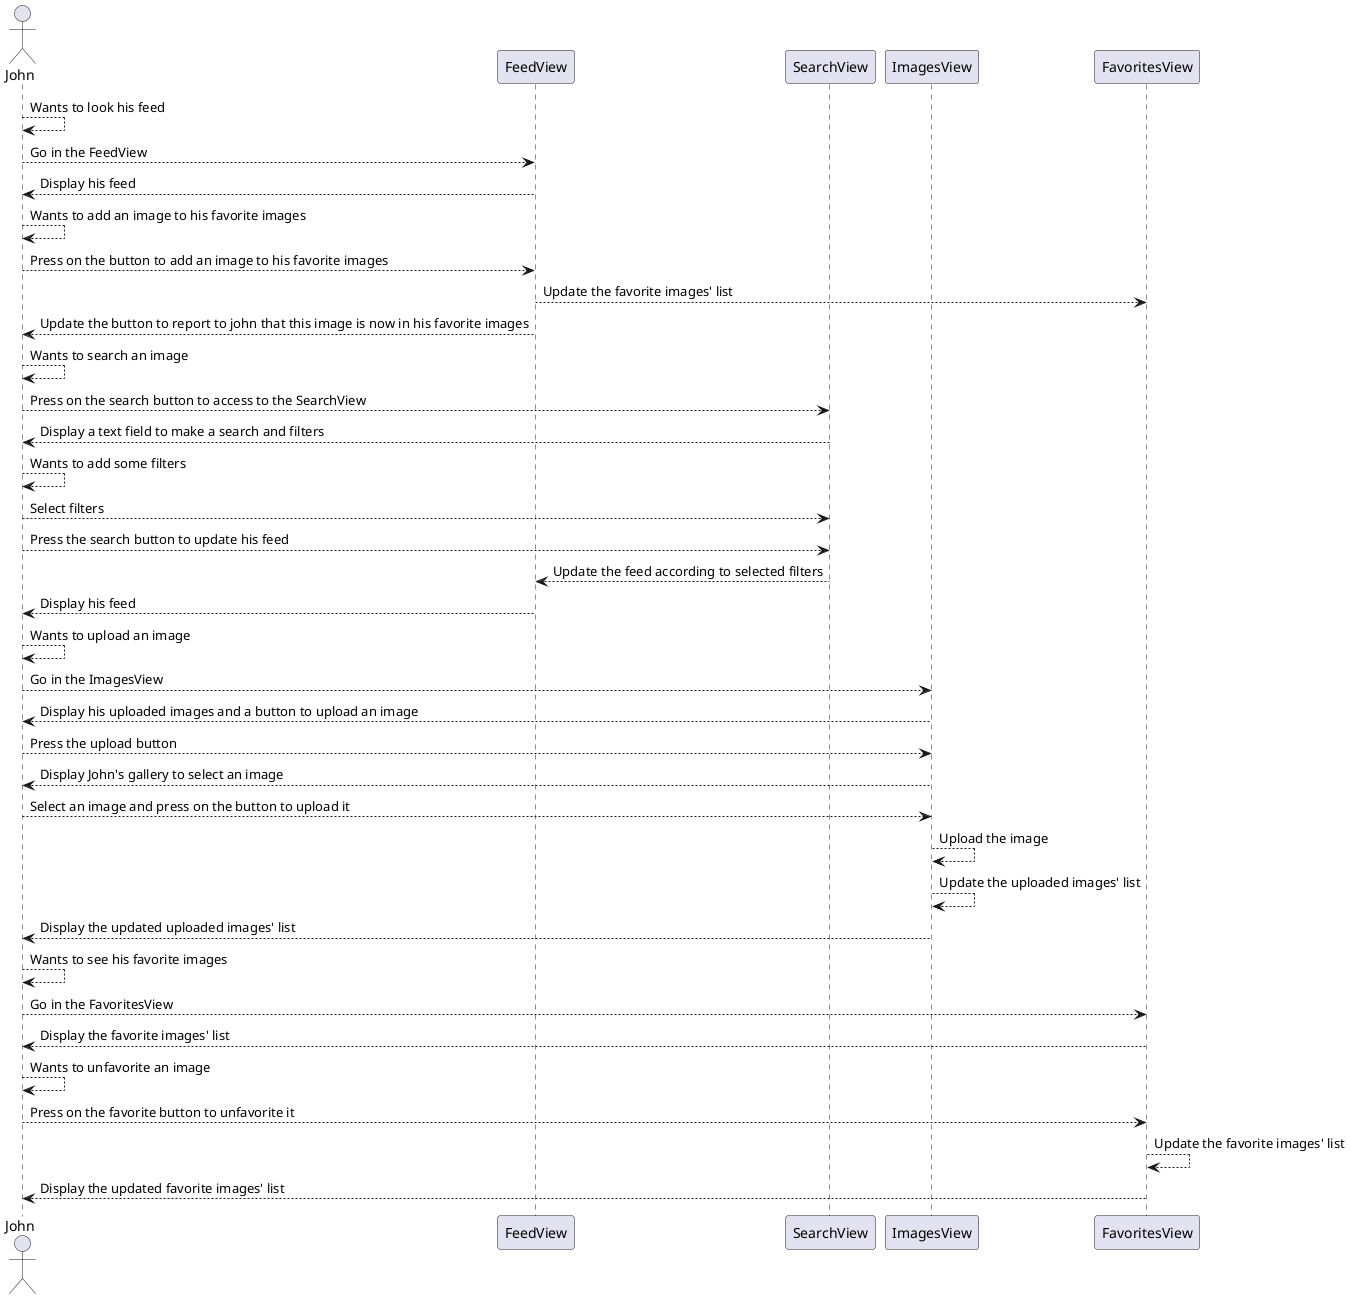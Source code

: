 @startuml sequence
actor John
participant FeedView
participant SearchView
participant ImagesView
participant FavoritesView

John --> John: Wants to look his feed
John --> FeedView: Go in the FeedView
FeedView --> John: Display his feed
John --> John: Wants to add an image to his favorite images
John --> FeedView: Press on the button to add an image to his favorite images
FeedView --> FavoritesView: Update the favorite images' list
FeedView --> John: Update the button to report to john that this image is now in his favorite images
John --> John: Wants to search an image
John --> SearchView: Press on the search button to access to the SearchView
SearchView --> John: Display a text field to make a search and filters
John --> John: Wants to add some filters
John --> SearchView: Select filters
John --> SearchView: Press the search button to update his feed
SearchView --> FeedView: Update the feed according to selected filters
FeedView --> John: Display his feed
John --> John: Wants to upload an image
John --> ImagesView: Go in the ImagesView
ImagesView --> John: Display his uploaded images and a button to upload an image
John --> ImagesView: Press the upload button
ImagesView --> John: Display John's gallery to select an image
John --> ImagesView: Select an image and press on the button to upload it
ImagesView --> ImagesView: Upload the image
ImagesView --> ImagesView: Update the uploaded images' list
ImagesView --> John: Display the updated uploaded images' list
John --> John: Wants to see his favorite images
John --> FavoritesView: Go in the FavoritesView
FavoritesView --> John: Display the favorite images' list
John --> John: Wants to unfavorite an image
John --> FavoritesView: Press on the favorite button to unfavorite it
FavoritesView --> FavoritesView: Update the favorite images' list
FavoritesView --> John: Display the updated favorite images' list
@enduml